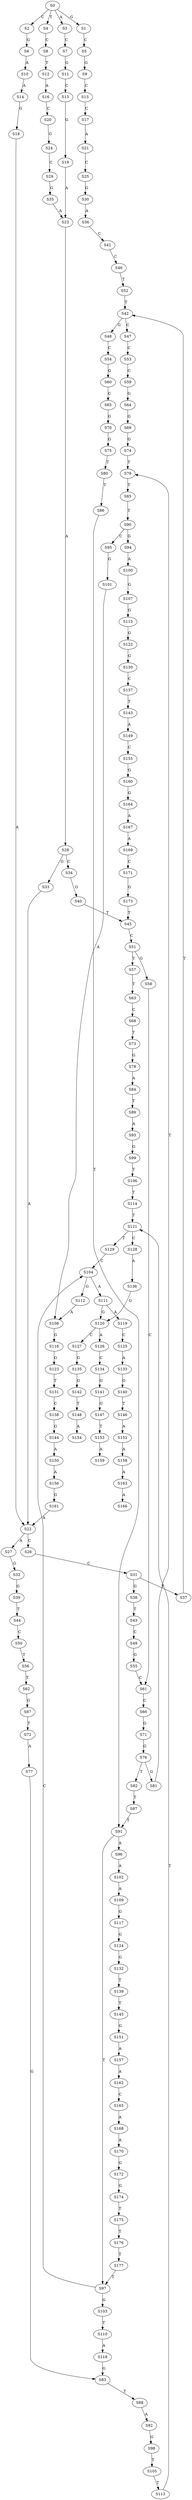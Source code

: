 strict digraph  {
	S0 -> S1 [ label = G ];
	S0 -> S2 [ label = C ];
	S0 -> S3 [ label = A ];
	S0 -> S4 [ label = T ];
	S1 -> S5 [ label = C ];
	S2 -> S6 [ label = G ];
	S3 -> S7 [ label = C ];
	S4 -> S8 [ label = C ];
	S5 -> S9 [ label = G ];
	S6 -> S10 [ label = A ];
	S7 -> S11 [ label = G ];
	S8 -> S12 [ label = T ];
	S9 -> S13 [ label = C ];
	S10 -> S14 [ label = A ];
	S11 -> S15 [ label = C ];
	S12 -> S16 [ label = A ];
	S13 -> S17 [ label = C ];
	S14 -> S18 [ label = G ];
	S15 -> S19 [ label = G ];
	S16 -> S20 [ label = C ];
	S17 -> S21 [ label = A ];
	S18 -> S22 [ label = A ];
	S19 -> S23 [ label = A ];
	S20 -> S24 [ label = G ];
	S21 -> S25 [ label = C ];
	S22 -> S26 [ label = C ];
	S22 -> S27 [ label = A ];
	S23 -> S28 [ label = A ];
	S24 -> S29 [ label = C ];
	S25 -> S30 [ label = G ];
	S26 -> S31 [ label = C ];
	S27 -> S32 [ label = G ];
	S28 -> S33 [ label = G ];
	S28 -> S34 [ label = C ];
	S29 -> S35 [ label = G ];
	S30 -> S36 [ label = A ];
	S31 -> S37 [ label = T ];
	S31 -> S38 [ label = G ];
	S32 -> S39 [ label = G ];
	S33 -> S22 [ label = A ];
	S34 -> S40 [ label = G ];
	S35 -> S23 [ label = A ];
	S36 -> S41 [ label = C ];
	S37 -> S42 [ label = T ];
	S38 -> S43 [ label = T ];
	S39 -> S44 [ label = T ];
	S40 -> S45 [ label = T ];
	S41 -> S46 [ label = C ];
	S42 -> S47 [ label = C ];
	S42 -> S48 [ label = G ];
	S43 -> S49 [ label = C ];
	S44 -> S50 [ label = C ];
	S45 -> S51 [ label = C ];
	S46 -> S52 [ label = T ];
	S47 -> S53 [ label = C ];
	S48 -> S54 [ label = C ];
	S49 -> S55 [ label = G ];
	S50 -> S56 [ label = T ];
	S51 -> S57 [ label = T ];
	S51 -> S58 [ label = G ];
	S52 -> S42 [ label = T ];
	S53 -> S59 [ label = C ];
	S54 -> S60 [ label = G ];
	S55 -> S61 [ label = C ];
	S56 -> S62 [ label = T ];
	S57 -> S63 [ label = T ];
	S58 -> S61 [ label = C ];
	S59 -> S64 [ label = G ];
	S60 -> S65 [ label = C ];
	S61 -> S66 [ label = C ];
	S62 -> S67 [ label = G ];
	S63 -> S68 [ label = C ];
	S64 -> S69 [ label = G ];
	S65 -> S70 [ label = G ];
	S66 -> S71 [ label = G ];
	S67 -> S72 [ label = T ];
	S68 -> S73 [ label = T ];
	S69 -> S74 [ label = G ];
	S70 -> S75 [ label = G ];
	S71 -> S76 [ label = G ];
	S72 -> S77 [ label = A ];
	S73 -> S78 [ label = G ];
	S74 -> S79 [ label = T ];
	S75 -> S80 [ label = T ];
	S76 -> S81 [ label = G ];
	S76 -> S82 [ label = T ];
	S77 -> S83 [ label = G ];
	S78 -> S84 [ label = A ];
	S79 -> S85 [ label = T ];
	S80 -> S86 [ label = T ];
	S81 -> S79 [ label = T ];
	S82 -> S87 [ label = T ];
	S83 -> S88 [ label = T ];
	S84 -> S89 [ label = T ];
	S85 -> S90 [ label = T ];
	S86 -> S91 [ label = T ];
	S87 -> S91 [ label = T ];
	S88 -> S92 [ label = A ];
	S89 -> S93 [ label = A ];
	S90 -> S94 [ label = G ];
	S90 -> S95 [ label = C ];
	S91 -> S96 [ label = A ];
	S91 -> S97 [ label = T ];
	S92 -> S98 [ label = G ];
	S93 -> S99 [ label = G ];
	S94 -> S100 [ label = A ];
	S95 -> S101 [ label = G ];
	S96 -> S102 [ label = A ];
	S97 -> S103 [ label = G ];
	S97 -> S104 [ label = C ];
	S98 -> S105 [ label = T ];
	S99 -> S106 [ label = T ];
	S100 -> S107 [ label = G ];
	S101 -> S108 [ label = A ];
	S102 -> S109 [ label = A ];
	S103 -> S110 [ label = T ];
	S104 -> S111 [ label = A ];
	S104 -> S112 [ label = G ];
	S105 -> S113 [ label = T ];
	S106 -> S114 [ label = T ];
	S107 -> S115 [ label = G ];
	S108 -> S116 [ label = G ];
	S109 -> S117 [ label = G ];
	S110 -> S118 [ label = A ];
	S111 -> S119 [ label = A ];
	S111 -> S120 [ label = G ];
	S112 -> S108 [ label = A ];
	S113 -> S121 [ label = T ];
	S114 -> S121 [ label = T ];
	S115 -> S122 [ label = G ];
	S116 -> S123 [ label = G ];
	S117 -> S124 [ label = G ];
	S118 -> S83 [ label = G ];
	S119 -> S125 [ label = C ];
	S120 -> S126 [ label = A ];
	S120 -> S127 [ label = C ];
	S121 -> S128 [ label = C ];
	S121 -> S129 [ label = T ];
	S122 -> S130 [ label = G ];
	S123 -> S131 [ label = T ];
	S124 -> S132 [ label = G ];
	S125 -> S133 [ label = A ];
	S126 -> S134 [ label = C ];
	S127 -> S135 [ label = G ];
	S128 -> S136 [ label = A ];
	S129 -> S104 [ label = C ];
	S130 -> S137 [ label = C ];
	S131 -> S138 [ label = C ];
	S132 -> S139 [ label = T ];
	S133 -> S140 [ label = G ];
	S134 -> S141 [ label = G ];
	S135 -> S142 [ label = G ];
	S136 -> S120 [ label = G ];
	S137 -> S143 [ label = T ];
	S138 -> S144 [ label = G ];
	S139 -> S145 [ label = T ];
	S140 -> S146 [ label = T ];
	S141 -> S147 [ label = G ];
	S142 -> S148 [ label = T ];
	S143 -> S149 [ label = A ];
	S144 -> S150 [ label = A ];
	S145 -> S151 [ label = G ];
	S146 -> S152 [ label = A ];
	S147 -> S153 [ label = T ];
	S148 -> S154 [ label = A ];
	S149 -> S155 [ label = C ];
	S150 -> S156 [ label = A ];
	S151 -> S157 [ label = A ];
	S152 -> S158 [ label = A ];
	S153 -> S159 [ label = A ];
	S155 -> S160 [ label = G ];
	S156 -> S161 [ label = G ];
	S157 -> S162 [ label = A ];
	S158 -> S163 [ label = A ];
	S160 -> S164 [ label = G ];
	S161 -> S22 [ label = A ];
	S162 -> S165 [ label = C ];
	S163 -> S166 [ label = A ];
	S164 -> S167 [ label = A ];
	S165 -> S168 [ label = A ];
	S167 -> S169 [ label = A ];
	S168 -> S170 [ label = A ];
	S169 -> S171 [ label = C ];
	S170 -> S172 [ label = G ];
	S171 -> S173 [ label = G ];
	S172 -> S174 [ label = G ];
	S173 -> S45 [ label = T ];
	S174 -> S175 [ label = T ];
	S175 -> S176 [ label = T ];
	S176 -> S177 [ label = T ];
	S177 -> S97 [ label = T ];
}
